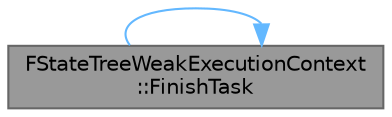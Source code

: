 digraph "FStateTreeWeakExecutionContext::FinishTask"
{
 // INTERACTIVE_SVG=YES
 // LATEX_PDF_SIZE
  bgcolor="transparent";
  edge [fontname=Helvetica,fontsize=10,labelfontname=Helvetica,labelfontsize=10];
  node [fontname=Helvetica,fontsize=10,shape=box,height=0.2,width=0.4];
  rankdir="RL";
  Node1 [id="Node000001",label="FStateTreeWeakExecutionContext\l::FinishTask",height=0.2,width=0.4,color="gray40", fillcolor="grey60", style="filled", fontcolor="black",tooltip="Finishes a task."];
  Node1 -> Node1 [id="edge1_Node000001_Node000001",dir="back",color="steelblue1",style="solid",tooltip=" "];
}
